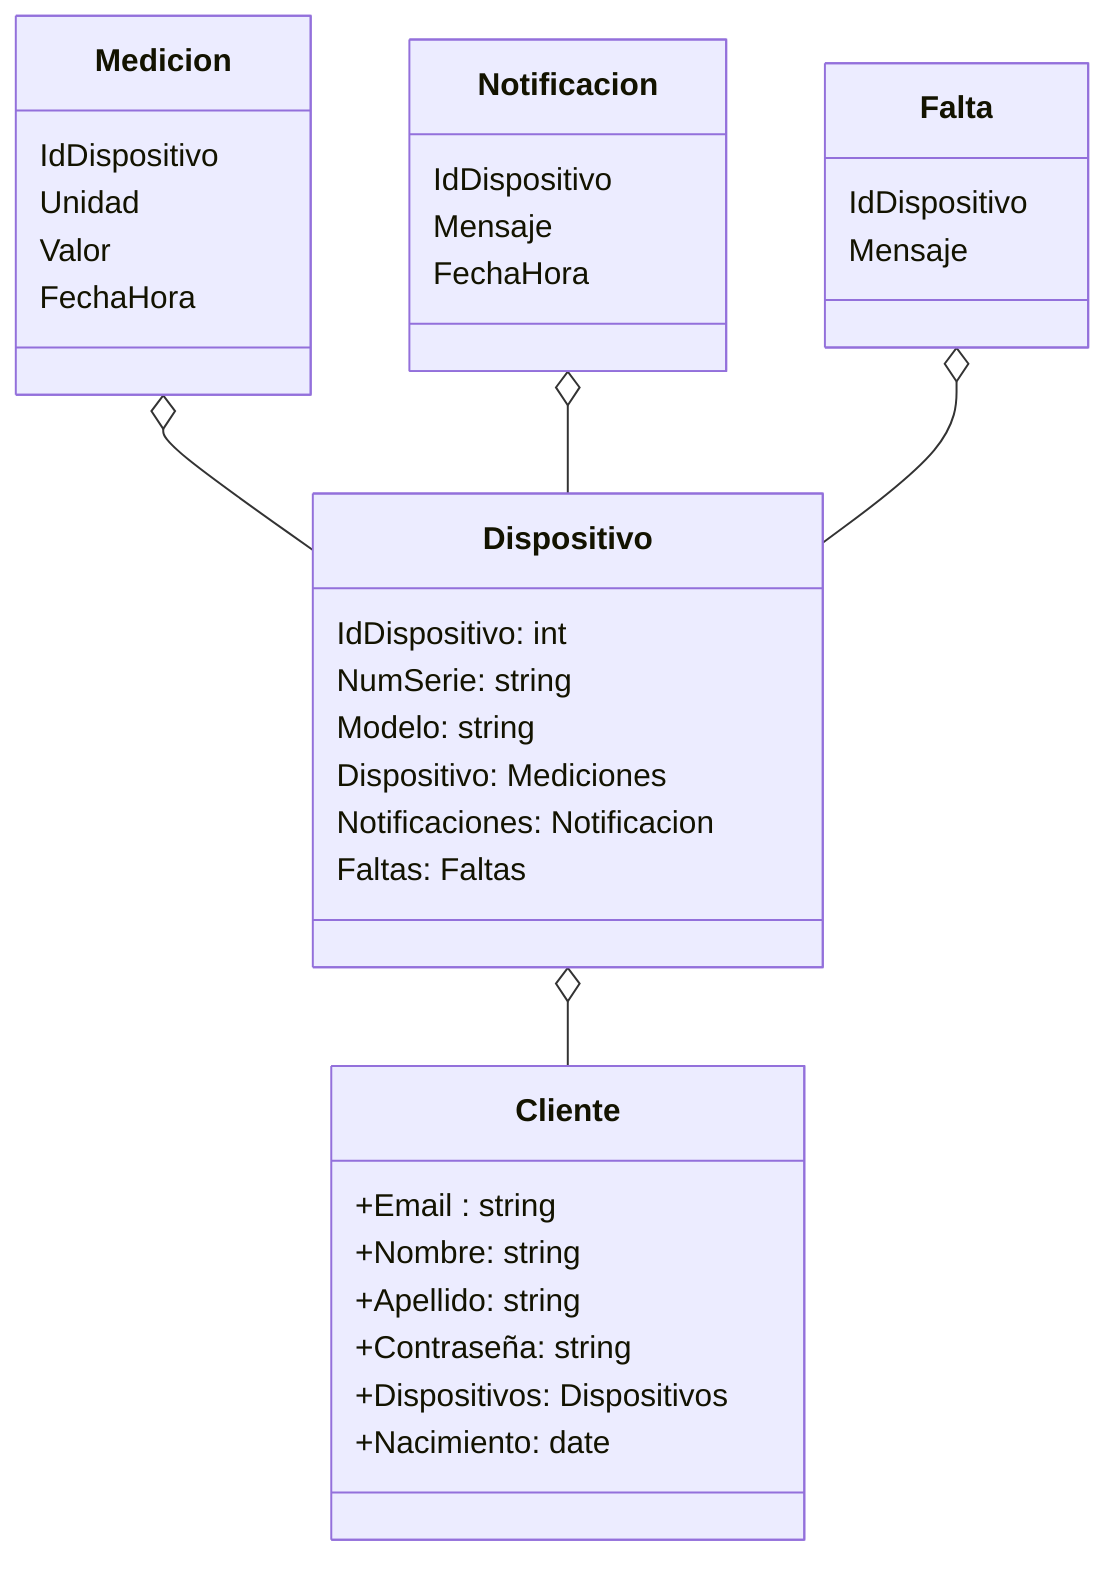 classDiagram
    Dispositivo o-- Cliente 
    Medicion o-- Dispositivo
    Notificacion o-- Dispositivo
    Falta o-- Dispositivo

    class Cliente {
    +Email : string
    +Nombre: string
    +Apellido: string
    +Contraseña: string
    +Dispositivos: Dispositivos 
    +Nacimiento: date
    }
    

    class Dispositivo{
    IdDispositivo: int   
    NumSerie: string
    Modelo: string
    Dispositivo: Mediciones
    Notificaciones: Notificacion
    Faltas: Faltas
    }
    

    class Falta
    Falta: IdDispositivo
    Falta: Mensaje

    class Medicion 
    Medicion: IdDispositivo
    Medicion: Unidad
    Medicion: Valor
    Medicion: FechaHora

    class Notificacion
    Notificacion: IdDispositivo
    Notificacion: Mensaje
    Notificacion: FechaHora